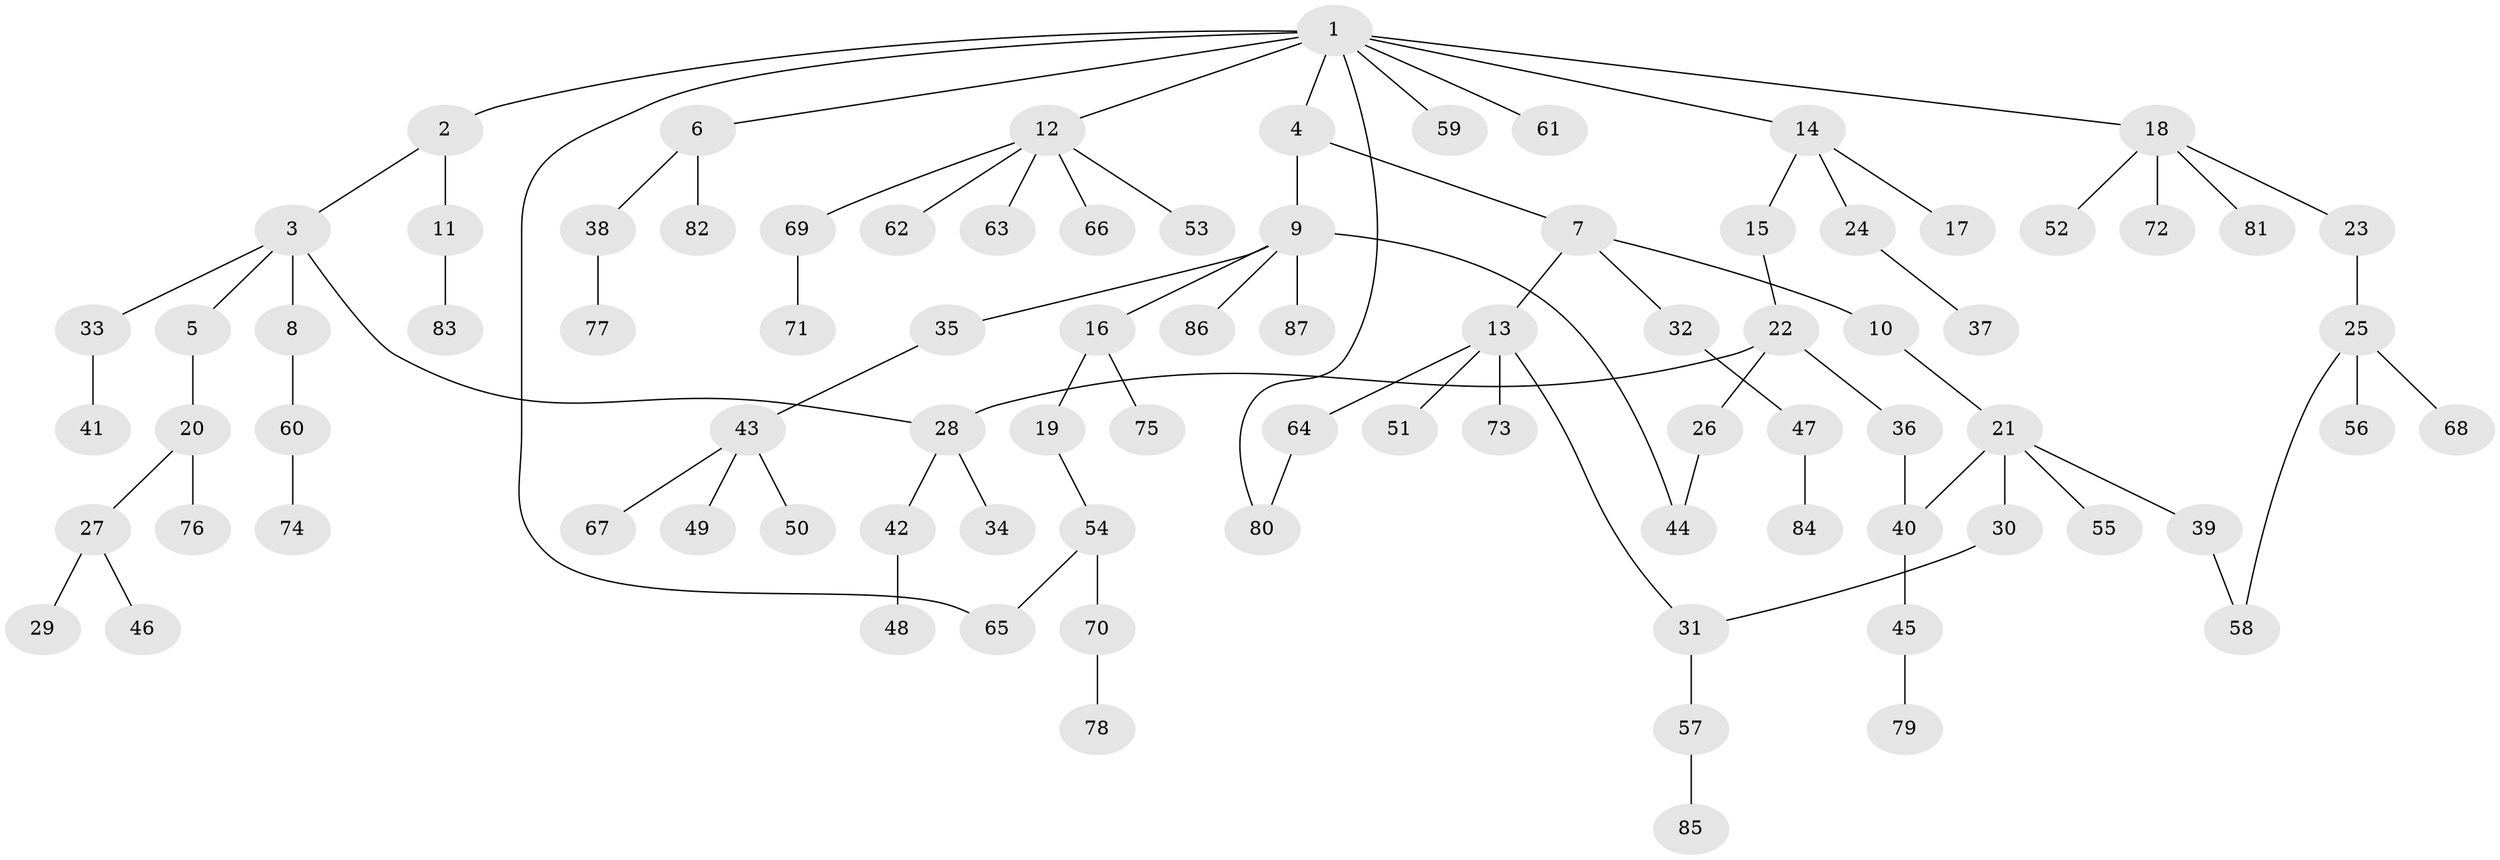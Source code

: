 // Generated by graph-tools (version 1.1) at 2025/41/03/09/25 04:41:54]
// undirected, 87 vertices, 93 edges
graph export_dot {
graph [start="1"]
  node [color=gray90,style=filled];
  1;
  2;
  3;
  4;
  5;
  6;
  7;
  8;
  9;
  10;
  11;
  12;
  13;
  14;
  15;
  16;
  17;
  18;
  19;
  20;
  21;
  22;
  23;
  24;
  25;
  26;
  27;
  28;
  29;
  30;
  31;
  32;
  33;
  34;
  35;
  36;
  37;
  38;
  39;
  40;
  41;
  42;
  43;
  44;
  45;
  46;
  47;
  48;
  49;
  50;
  51;
  52;
  53;
  54;
  55;
  56;
  57;
  58;
  59;
  60;
  61;
  62;
  63;
  64;
  65;
  66;
  67;
  68;
  69;
  70;
  71;
  72;
  73;
  74;
  75;
  76;
  77;
  78;
  79;
  80;
  81;
  82;
  83;
  84;
  85;
  86;
  87;
  1 -- 2;
  1 -- 4;
  1 -- 6;
  1 -- 12;
  1 -- 14;
  1 -- 18;
  1 -- 59;
  1 -- 61;
  1 -- 80;
  1 -- 65;
  2 -- 3;
  2 -- 11;
  3 -- 5;
  3 -- 8;
  3 -- 33;
  3 -- 28;
  4 -- 7;
  4 -- 9;
  5 -- 20;
  6 -- 38;
  6 -- 82;
  7 -- 10;
  7 -- 13;
  7 -- 32;
  8 -- 60;
  9 -- 16;
  9 -- 35;
  9 -- 44;
  9 -- 86;
  9 -- 87;
  10 -- 21;
  11 -- 83;
  12 -- 53;
  12 -- 62;
  12 -- 63;
  12 -- 66;
  12 -- 69;
  13 -- 51;
  13 -- 64;
  13 -- 73;
  13 -- 31;
  14 -- 15;
  14 -- 17;
  14 -- 24;
  15 -- 22;
  16 -- 19;
  16 -- 75;
  18 -- 23;
  18 -- 52;
  18 -- 72;
  18 -- 81;
  19 -- 54;
  20 -- 27;
  20 -- 76;
  21 -- 30;
  21 -- 39;
  21 -- 55;
  21 -- 40;
  22 -- 26;
  22 -- 28;
  22 -- 36;
  23 -- 25;
  24 -- 37;
  25 -- 56;
  25 -- 68;
  25 -- 58;
  26 -- 44;
  27 -- 29;
  27 -- 46;
  28 -- 34;
  28 -- 42;
  30 -- 31;
  31 -- 57;
  32 -- 47;
  33 -- 41;
  35 -- 43;
  36 -- 40;
  38 -- 77;
  39 -- 58;
  40 -- 45;
  42 -- 48;
  43 -- 49;
  43 -- 50;
  43 -- 67;
  45 -- 79;
  47 -- 84;
  54 -- 65;
  54 -- 70;
  57 -- 85;
  60 -- 74;
  64 -- 80;
  69 -- 71;
  70 -- 78;
}
